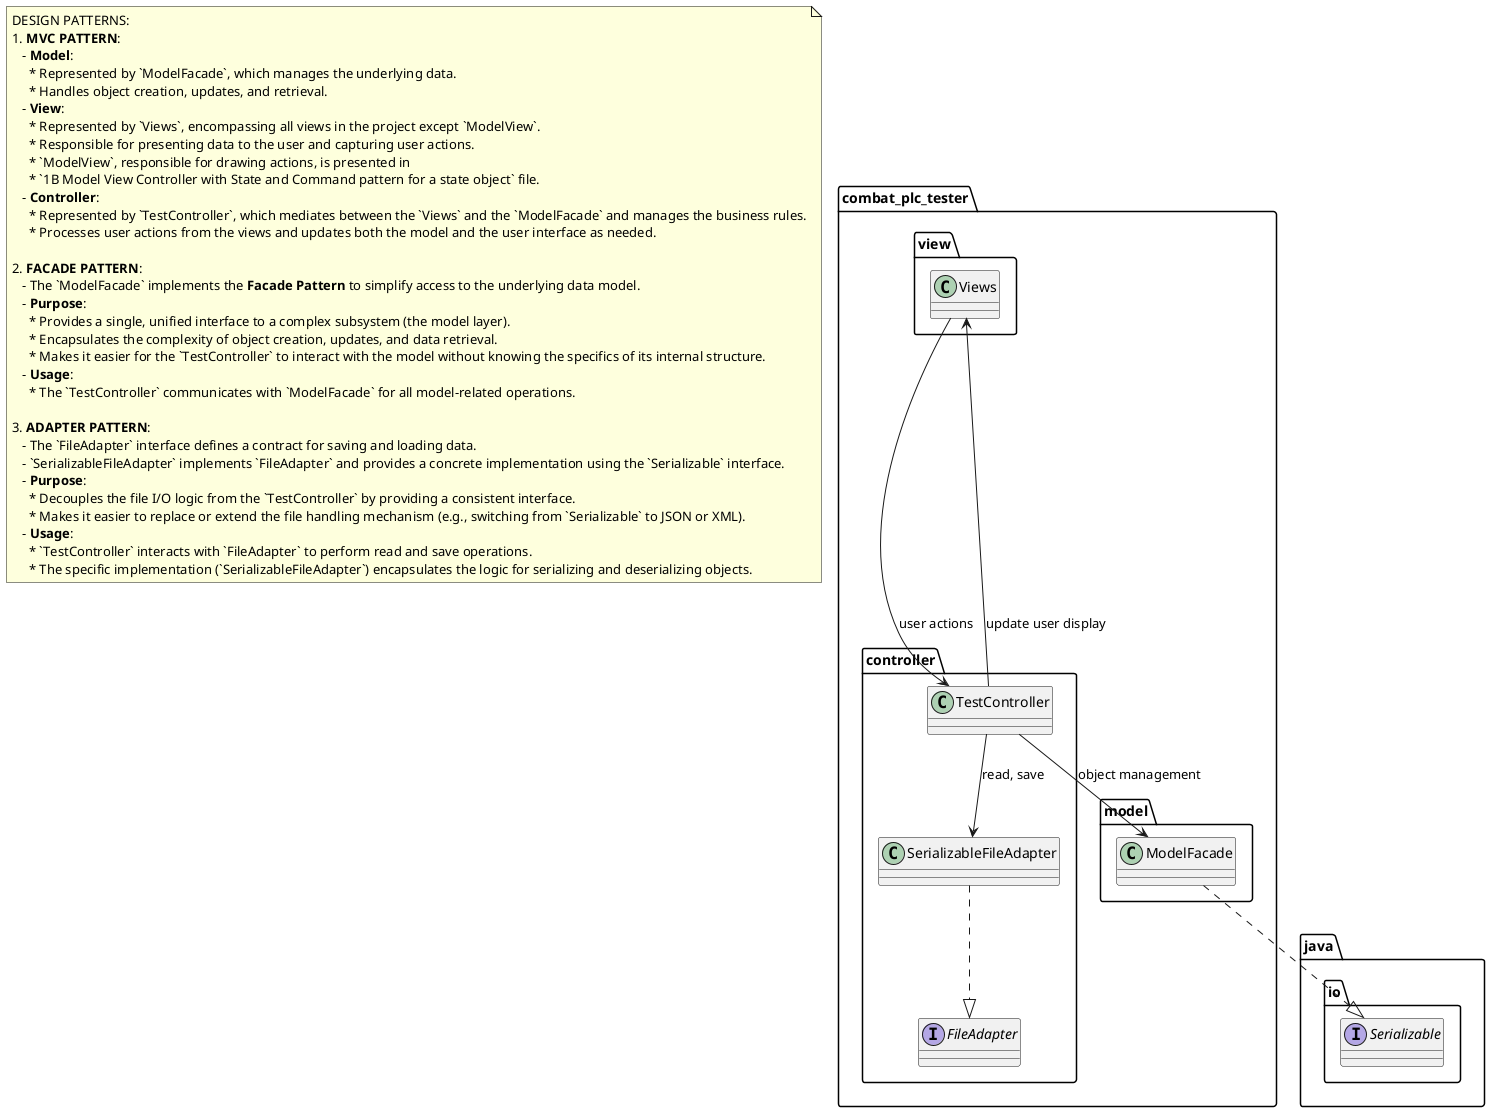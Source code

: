 @startuml
class combat_plc_tester.view.Views
class combat_plc_tester.controller.TestController
class combat_plc_tester.model.ModelFacade
interface java.io.Serializable
interface combat_plc_tester.controller.FileAdapter
class combat_plc_tester.controller.SerializableFileAdapter
combat_plc_tester.model.ModelFacade ..|> java.io.Serializable
combat_plc_tester.controller.SerializableFileAdapter ..|> combat_plc_tester.controller.FileAdapter
combat_plc_tester.view.Views --> combat_plc_tester.controller.TestController : user actions
combat_plc_tester.controller.TestController --> combat_plc_tester.controller.SerializableFileAdapter : read, save
combat_plc_tester.controller.TestController --> combat_plc_tester.view.Views : update user display
combat_plc_tester.controller.TestController --> combat_plc_tester.model.ModelFacade : object management
note as N1
  DESIGN PATTERNS:
  1. **MVC PATTERN**:
     - **Model**:
       * Represented by `ModelFacade`, which manages the underlying data.
       * Handles object creation, updates, and retrieval.
     - **View**:
       * Represented by `Views`, encompassing all views in the project except `ModelView`.
       * Responsible for presenting data to the user and capturing user actions.
       * `ModelView`, responsible for drawing actions, is presented in 
       * `1B Model View Controller with State and Command pattern for a state object` file.
     - **Controller**:
       * Represented by `TestController`, which mediates between the `Views` and the `ModelFacade` and manages the business rules.
       * Processes user actions from the views and updates both the model and the user interface as needed.

  2. **FACADE PATTERN**:
     - The `ModelFacade` implements the **Facade Pattern** to simplify access to the underlying data model.
     - **Purpose**:
       * Provides a single, unified interface to a complex subsystem (the model layer).
       * Encapsulates the complexity of object creation, updates, and data retrieval.
       * Makes it easier for the `TestController` to interact with the model without knowing the specifics of its internal structure.
     - **Usage**:
       * The `TestController` communicates with `ModelFacade` for all model-related operations.

  3. **ADAPTER PATTERN**:
     - The `FileAdapter` interface defines a contract for saving and loading data.
     - `SerializableFileAdapter` implements `FileAdapter` and provides a concrete implementation using the `Serializable` interface.
     - **Purpose**:
       * Decouples the file I/O logic from the `TestController` by providing a consistent interface.
       * Makes it easier to replace or extend the file handling mechanism (e.g., switching from `Serializable` to JSON or XML).
     - **Usage**:
       * `TestController` interacts with `FileAdapter` to perform read and save operations.
       * The specific implementation (`SerializableFileAdapter`) encapsulates the logic for serializing and deserializing objects.
end note
@enduml